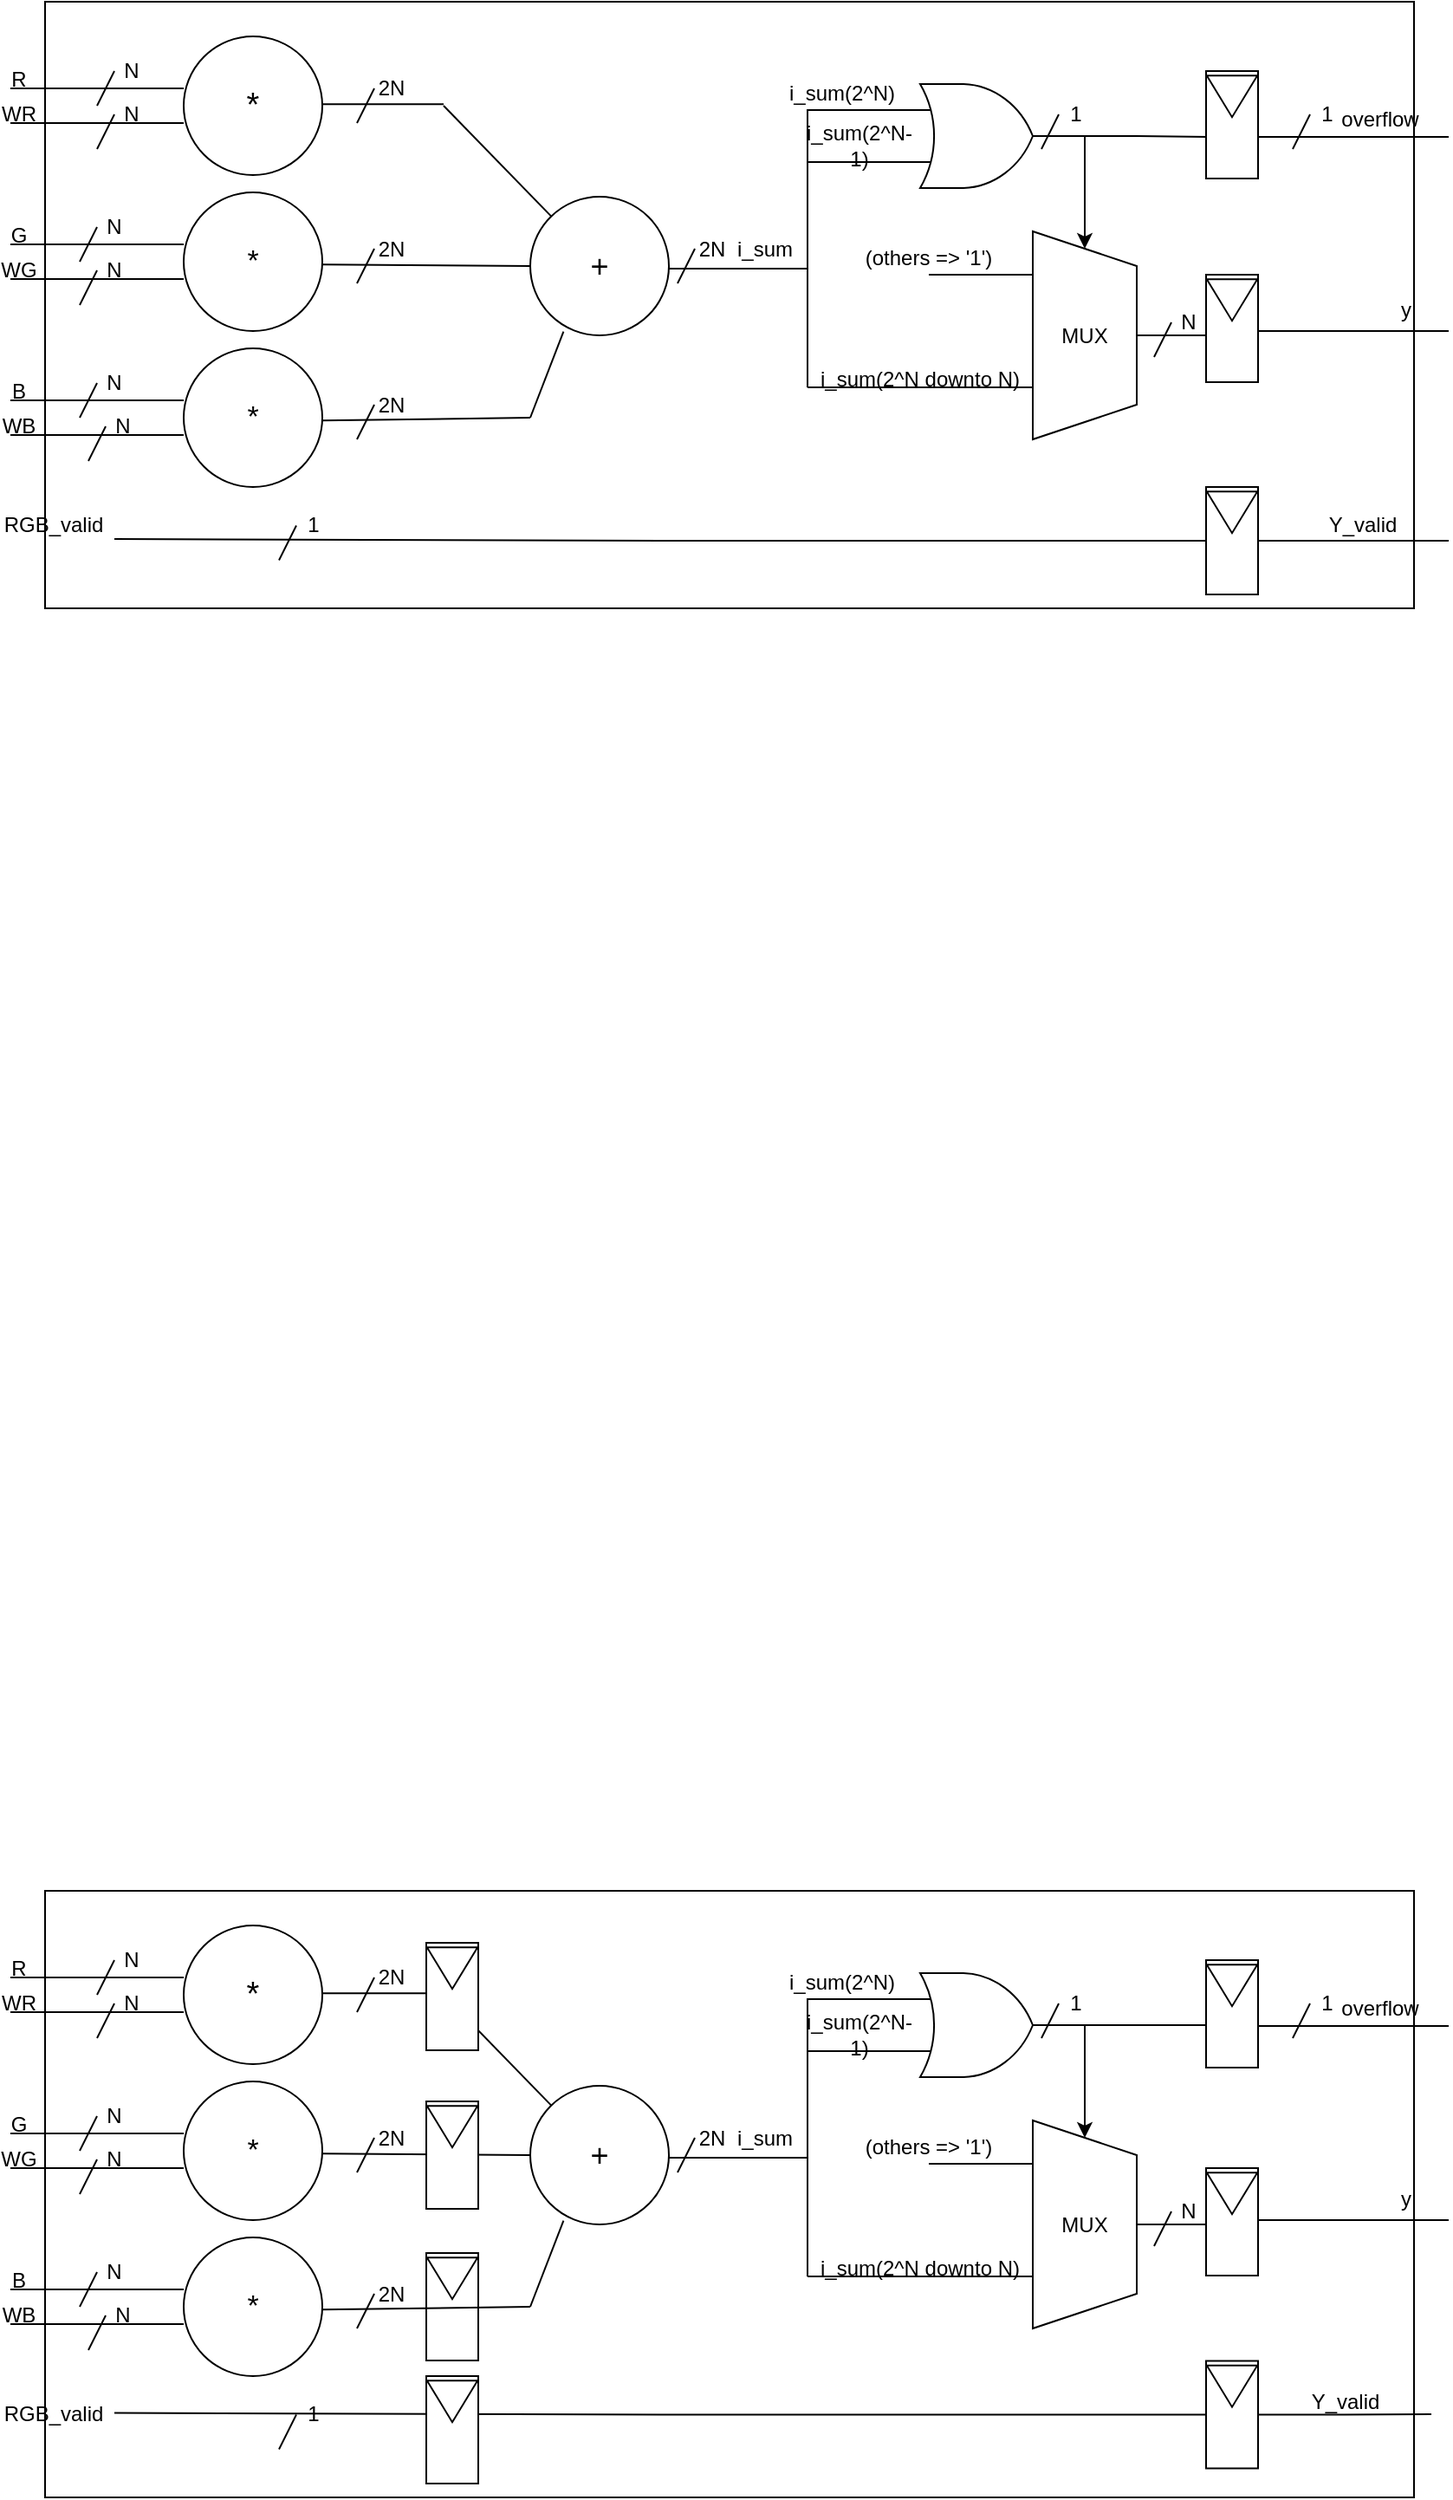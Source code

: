 <mxfile version="24.0.5" type="github">
  <diagram name="Page-1" id="o0QanbhsqBCeWXjGLMx0">
    <mxGraphModel dx="1434" dy="795" grid="1" gridSize="10" guides="1" tooltips="1" connect="1" arrows="1" fold="1" page="1" pageScale="1" pageWidth="850" pageHeight="1100" math="0" shadow="0">
      <root>
        <mxCell id="0" />
        <mxCell id="1" parent="0" />
        <mxCell id="zB--o1MgACli6-uQqWRJ-480" value="" style="group" parent="1" vertex="1" connectable="0">
          <mxGeometry x="10" y="20" width="830" height="350" as="geometry" />
        </mxCell>
        <mxCell id="zB--o1MgACli6-uQqWRJ-383" value="" style="rounded=0;whiteSpace=wrap;html=1;" parent="zB--o1MgACli6-uQqWRJ-480" vertex="1">
          <mxGeometry x="20" width="790" height="350" as="geometry" />
        </mxCell>
        <mxCell id="zB--o1MgACli6-uQqWRJ-369" value="" style="group" parent="zB--o1MgACli6-uQqWRJ-480" vertex="1" connectable="0">
          <mxGeometry x="690" y="280" width="30" height="62" as="geometry" />
        </mxCell>
        <mxCell id="zB--o1MgACli6-uQqWRJ-380" style="edgeStyle=orthogonalEdgeStyle;rounded=0;orthogonalLoop=1;jettySize=auto;html=1;exitX=1;exitY=0.5;exitDx=0;exitDy=0;endArrow=none;endFill=0;" parent="zB--o1MgACli6-uQqWRJ-369" source="zB--o1MgACli6-uQqWRJ-370" edge="1">
          <mxGeometry relative="1" as="geometry">
            <mxPoint x="140" y="31" as="targetPoint" />
          </mxGeometry>
        </mxCell>
        <mxCell id="zB--o1MgACli6-uQqWRJ-381" style="edgeStyle=orthogonalEdgeStyle;rounded=0;orthogonalLoop=1;jettySize=auto;html=1;exitX=0;exitY=0.5;exitDx=0;exitDy=0;endArrow=none;endFill=0;" parent="zB--o1MgACli6-uQqWRJ-369" source="zB--o1MgACli6-uQqWRJ-370" edge="1">
          <mxGeometry relative="1" as="geometry">
            <mxPoint x="-630" y="30" as="targetPoint" />
          </mxGeometry>
        </mxCell>
        <mxCell id="zB--o1MgACli6-uQqWRJ-370" value="" style="rounded=0;whiteSpace=wrap;html=1;" parent="zB--o1MgACli6-uQqWRJ-369" vertex="1">
          <mxGeometry width="30" height="62" as="geometry" />
        </mxCell>
        <mxCell id="zB--o1MgACli6-uQqWRJ-371" value="" style="triangle;whiteSpace=wrap;html=1;rotation=90;" parent="zB--o1MgACli6-uQqWRJ-369" vertex="1">
          <mxGeometry x="3" width="24" height="29.176" as="geometry" />
        </mxCell>
        <mxCell id="zB--o1MgACli6-uQqWRJ-66" value="RGB_valid" style="text;html=1;align=center;verticalAlign=middle;whiteSpace=wrap;rounded=0;" parent="zB--o1MgACli6-uQqWRJ-480" vertex="1">
          <mxGeometry x="20" y="297.25" width="10" height="10" as="geometry" />
        </mxCell>
        <mxCell id="zB--o1MgACli6-uQqWRJ-72" value="Y_valid" style="text;html=1;align=center;verticalAlign=middle;resizable=0;points=[];autosize=1;strokeColor=none;fillColor=none;" parent="zB--o1MgACli6-uQqWRJ-480" vertex="1">
          <mxGeometry x="750" y="287.25" width="60" height="30" as="geometry" />
        </mxCell>
        <mxCell id="zB--o1MgACli6-uQqWRJ-73" value="" style="endArrow=none;html=1;rounded=0;" parent="zB--o1MgACli6-uQqWRJ-480" edge="1">
          <mxGeometry width="50" height="50" relative="1" as="geometry">
            <mxPoint y="50" as="sourcePoint" />
            <mxPoint x="100" y="50" as="targetPoint" />
          </mxGeometry>
        </mxCell>
        <mxCell id="zB--o1MgACli6-uQqWRJ-74" value="" style="endArrow=none;html=1;rounded=0;" parent="zB--o1MgACli6-uQqWRJ-480" edge="1">
          <mxGeometry width="50" height="50" relative="1" as="geometry">
            <mxPoint y="70" as="sourcePoint" />
            <mxPoint x="100" y="70" as="targetPoint" />
          </mxGeometry>
        </mxCell>
        <mxCell id="zB--o1MgACli6-uQqWRJ-75" value="" style="endArrow=none;html=1;rounded=0;" parent="zB--o1MgACli6-uQqWRJ-480" edge="1">
          <mxGeometry width="50" height="50" relative="1" as="geometry">
            <mxPoint y="140" as="sourcePoint" />
            <mxPoint x="100" y="140" as="targetPoint" />
          </mxGeometry>
        </mxCell>
        <mxCell id="zB--o1MgACli6-uQqWRJ-76" value="" style="endArrow=none;html=1;rounded=0;" parent="zB--o1MgACli6-uQqWRJ-480" edge="1">
          <mxGeometry width="50" height="50" relative="1" as="geometry">
            <mxPoint y="160" as="sourcePoint" />
            <mxPoint x="100" y="160" as="targetPoint" />
          </mxGeometry>
        </mxCell>
        <mxCell id="zB--o1MgACli6-uQqWRJ-77" value="" style="endArrow=none;html=1;rounded=0;" parent="zB--o1MgACli6-uQqWRJ-480" edge="1">
          <mxGeometry width="50" height="50" relative="1" as="geometry">
            <mxPoint y="230" as="sourcePoint" />
            <mxPoint x="100" y="230" as="targetPoint" />
          </mxGeometry>
        </mxCell>
        <mxCell id="zB--o1MgACli6-uQqWRJ-78" value="" style="endArrow=none;html=1;rounded=0;" parent="zB--o1MgACli6-uQqWRJ-480" edge="1">
          <mxGeometry width="50" height="50" relative="1" as="geometry">
            <mxPoint y="250" as="sourcePoint" />
            <mxPoint x="100" y="250" as="targetPoint" />
          </mxGeometry>
        </mxCell>
        <mxCell id="zB--o1MgACli6-uQqWRJ-79" value="R" style="text;html=1;align=center;verticalAlign=middle;whiteSpace=wrap;rounded=0;" parent="zB--o1MgACli6-uQqWRJ-480" vertex="1">
          <mxGeometry y="40" width="10" height="10" as="geometry" />
        </mxCell>
        <mxCell id="zB--o1MgACli6-uQqWRJ-80" value="G" style="text;html=1;align=center;verticalAlign=middle;whiteSpace=wrap;rounded=0;" parent="zB--o1MgACli6-uQqWRJ-480" vertex="1">
          <mxGeometry y="130" width="10" height="10" as="geometry" />
        </mxCell>
        <mxCell id="zB--o1MgACli6-uQqWRJ-81" value="WR" style="text;html=1;align=center;verticalAlign=middle;whiteSpace=wrap;rounded=0;" parent="zB--o1MgACli6-uQqWRJ-480" vertex="1">
          <mxGeometry y="60" width="10" height="10" as="geometry" />
        </mxCell>
        <mxCell id="zB--o1MgACli6-uQqWRJ-82" value="WG" style="text;html=1;align=center;verticalAlign=middle;whiteSpace=wrap;rounded=0;" parent="zB--o1MgACli6-uQqWRJ-480" vertex="1">
          <mxGeometry y="150" width="10" height="10" as="geometry" />
        </mxCell>
        <mxCell id="zB--o1MgACli6-uQqWRJ-83" value="&lt;div&gt;B&lt;/div&gt;" style="text;html=1;align=center;verticalAlign=middle;whiteSpace=wrap;rounded=0;" parent="zB--o1MgACli6-uQqWRJ-480" vertex="1">
          <mxGeometry y="220" width="10" height="10" as="geometry" />
        </mxCell>
        <mxCell id="zB--o1MgACli6-uQqWRJ-84" value="WB" style="text;html=1;align=center;verticalAlign=middle;whiteSpace=wrap;rounded=0;" parent="zB--o1MgACli6-uQqWRJ-480" vertex="1">
          <mxGeometry y="240" width="10" height="10" as="geometry" />
        </mxCell>
        <mxCell id="zB--o1MgACli6-uQqWRJ-85" value="&lt;font style=&quot;font-size: 19px;&quot;&gt;*&lt;/font&gt;" style="ellipse;whiteSpace=wrap;html=1;aspect=fixed;" parent="zB--o1MgACli6-uQqWRJ-480" vertex="1">
          <mxGeometry x="100" y="20" width="80" height="80" as="geometry" />
        </mxCell>
        <mxCell id="zB--o1MgACli6-uQqWRJ-86" value="&lt;font style=&quot;font-size: 17px;&quot;&gt;*&lt;/font&gt;" style="ellipse;whiteSpace=wrap;html=1;aspect=fixed;" parent="zB--o1MgACli6-uQqWRJ-480" vertex="1">
          <mxGeometry x="100" y="110" width="80" height="80" as="geometry" />
        </mxCell>
        <mxCell id="zB--o1MgACli6-uQqWRJ-87" value="&lt;font style=&quot;font-size: 17px;&quot;&gt;*&lt;/font&gt;" style="ellipse;whiteSpace=wrap;html=1;aspect=fixed;" parent="zB--o1MgACli6-uQqWRJ-480" vertex="1">
          <mxGeometry x="100" y="200" width="80" height="80" as="geometry" />
        </mxCell>
        <mxCell id="zB--o1MgACli6-uQqWRJ-88" value="" style="endArrow=none;html=1;rounded=0;" parent="zB--o1MgACli6-uQqWRJ-480" edge="1">
          <mxGeometry width="50" height="50" relative="1" as="geometry">
            <mxPoint x="50" y="60" as="sourcePoint" />
            <mxPoint x="60" y="40" as="targetPoint" />
          </mxGeometry>
        </mxCell>
        <mxCell id="zB--o1MgACli6-uQqWRJ-90" value="N" style="text;html=1;align=center;verticalAlign=middle;whiteSpace=wrap;rounded=0;" parent="zB--o1MgACli6-uQqWRJ-480" vertex="1">
          <mxGeometry x="60" y="35" width="20" height="10" as="geometry" />
        </mxCell>
        <mxCell id="zB--o1MgACli6-uQqWRJ-91" value="" style="endArrow=none;html=1;rounded=0;" parent="zB--o1MgACli6-uQqWRJ-480" edge="1">
          <mxGeometry width="50" height="50" relative="1" as="geometry">
            <mxPoint x="50" y="85" as="sourcePoint" />
            <mxPoint x="60" y="65" as="targetPoint" />
          </mxGeometry>
        </mxCell>
        <mxCell id="zB--o1MgACli6-uQqWRJ-92" value="N" style="text;html=1;align=center;verticalAlign=middle;whiteSpace=wrap;rounded=0;" parent="zB--o1MgACli6-uQqWRJ-480" vertex="1">
          <mxGeometry x="60" y="60" width="20" height="10" as="geometry" />
        </mxCell>
        <mxCell id="zB--o1MgACli6-uQqWRJ-93" value="" style="endArrow=none;html=1;rounded=0;" parent="zB--o1MgACli6-uQqWRJ-480" edge="1">
          <mxGeometry width="50" height="50" relative="1" as="geometry">
            <mxPoint x="40" y="150" as="sourcePoint" />
            <mxPoint x="50" y="130" as="targetPoint" />
          </mxGeometry>
        </mxCell>
        <mxCell id="zB--o1MgACli6-uQqWRJ-94" value="N" style="text;html=1;align=center;verticalAlign=middle;whiteSpace=wrap;rounded=0;" parent="zB--o1MgACli6-uQqWRJ-480" vertex="1">
          <mxGeometry x="50" y="125" width="20" height="10" as="geometry" />
        </mxCell>
        <mxCell id="zB--o1MgACli6-uQqWRJ-95" value="" style="endArrow=none;html=1;rounded=0;" parent="zB--o1MgACli6-uQqWRJ-480" edge="1">
          <mxGeometry width="50" height="50" relative="1" as="geometry">
            <mxPoint x="40" y="175" as="sourcePoint" />
            <mxPoint x="50" y="155" as="targetPoint" />
          </mxGeometry>
        </mxCell>
        <mxCell id="zB--o1MgACli6-uQqWRJ-96" value="N" style="text;html=1;align=center;verticalAlign=middle;whiteSpace=wrap;rounded=0;" parent="zB--o1MgACli6-uQqWRJ-480" vertex="1">
          <mxGeometry x="50" y="150" width="20" height="10" as="geometry" />
        </mxCell>
        <mxCell id="zB--o1MgACli6-uQqWRJ-97" value="" style="endArrow=none;html=1;rounded=0;" parent="zB--o1MgACli6-uQqWRJ-480" edge="1">
          <mxGeometry width="50" height="50" relative="1" as="geometry">
            <mxPoint x="40" y="240" as="sourcePoint" />
            <mxPoint x="50" y="220" as="targetPoint" />
          </mxGeometry>
        </mxCell>
        <mxCell id="zB--o1MgACli6-uQqWRJ-98" value="N" style="text;html=1;align=center;verticalAlign=middle;whiteSpace=wrap;rounded=0;" parent="zB--o1MgACli6-uQqWRJ-480" vertex="1">
          <mxGeometry x="50" y="215" width="20" height="10" as="geometry" />
        </mxCell>
        <mxCell id="zB--o1MgACli6-uQqWRJ-99" value="" style="endArrow=none;html=1;rounded=0;" parent="zB--o1MgACli6-uQqWRJ-480" edge="1">
          <mxGeometry width="50" height="50" relative="1" as="geometry">
            <mxPoint x="45" y="265" as="sourcePoint" />
            <mxPoint x="55" y="245" as="targetPoint" />
          </mxGeometry>
        </mxCell>
        <mxCell id="zB--o1MgACli6-uQqWRJ-100" value="N" style="text;html=1;align=center;verticalAlign=middle;whiteSpace=wrap;rounded=0;" parent="zB--o1MgACli6-uQqWRJ-480" vertex="1">
          <mxGeometry x="55" y="240" width="20" height="10" as="geometry" />
        </mxCell>
        <mxCell id="zB--o1MgACli6-uQqWRJ-101" value="" style="endArrow=none;html=1;rounded=0;" parent="zB--o1MgACli6-uQqWRJ-480" edge="1">
          <mxGeometry width="50" height="50" relative="1" as="geometry">
            <mxPoint x="180" y="59.17" as="sourcePoint" />
            <mxPoint x="250" y="59.17" as="targetPoint" />
          </mxGeometry>
        </mxCell>
        <mxCell id="zB--o1MgACli6-uQqWRJ-104" value="" style="endArrow=none;html=1;rounded=0;" parent="zB--o1MgACli6-uQqWRJ-480" edge="1">
          <mxGeometry width="50" height="50" relative="1" as="geometry">
            <mxPoint x="200" y="70" as="sourcePoint" />
            <mxPoint x="210" y="50" as="targetPoint" />
          </mxGeometry>
        </mxCell>
        <mxCell id="zB--o1MgACli6-uQqWRJ-105" value="2N" style="text;html=1;align=center;verticalAlign=middle;whiteSpace=wrap;rounded=0;" parent="zB--o1MgACli6-uQqWRJ-480" vertex="1">
          <mxGeometry x="210" y="45" width="20" height="10" as="geometry" />
        </mxCell>
        <mxCell id="zB--o1MgACli6-uQqWRJ-106" value="" style="endArrow=none;html=1;rounded=0;entryX=0;entryY=0.5;entryDx=0;entryDy=0;" parent="zB--o1MgACli6-uQqWRJ-480" target="zB--o1MgACli6-uQqWRJ-112" edge="1">
          <mxGeometry width="50" height="50" relative="1" as="geometry">
            <mxPoint x="180" y="151.67" as="sourcePoint" />
            <mxPoint x="250" y="151.67" as="targetPoint" />
            <Array as="points">
              <mxPoint x="230" y="152" />
            </Array>
          </mxGeometry>
        </mxCell>
        <mxCell id="zB--o1MgACli6-uQqWRJ-107" value="" style="endArrow=none;html=1;rounded=0;" parent="zB--o1MgACli6-uQqWRJ-480" edge="1">
          <mxGeometry width="50" height="50" relative="1" as="geometry">
            <mxPoint x="200" y="162.5" as="sourcePoint" />
            <mxPoint x="210" y="142.5" as="targetPoint" />
          </mxGeometry>
        </mxCell>
        <mxCell id="zB--o1MgACli6-uQqWRJ-108" value="2N" style="text;html=1;align=center;verticalAlign=middle;whiteSpace=wrap;rounded=0;" parent="zB--o1MgACli6-uQqWRJ-480" vertex="1">
          <mxGeometry x="210" y="137.5" width="20" height="10" as="geometry" />
        </mxCell>
        <mxCell id="zB--o1MgACli6-uQqWRJ-109" value="" style="endArrow=none;html=1;rounded=0;" parent="zB--o1MgACli6-uQqWRJ-480" edge="1">
          <mxGeometry width="50" height="50" relative="1" as="geometry">
            <mxPoint x="180" y="241.67" as="sourcePoint" />
            <mxPoint x="300" y="240" as="targetPoint" />
          </mxGeometry>
        </mxCell>
        <mxCell id="zB--o1MgACli6-uQqWRJ-110" value="" style="endArrow=none;html=1;rounded=0;" parent="zB--o1MgACli6-uQqWRJ-480" edge="1">
          <mxGeometry width="50" height="50" relative="1" as="geometry">
            <mxPoint x="200" y="252.5" as="sourcePoint" />
            <mxPoint x="210" y="232.5" as="targetPoint" />
          </mxGeometry>
        </mxCell>
        <mxCell id="zB--o1MgACli6-uQqWRJ-111" value="2N" style="text;html=1;align=center;verticalAlign=middle;whiteSpace=wrap;rounded=0;" parent="zB--o1MgACli6-uQqWRJ-480" vertex="1">
          <mxGeometry x="210" y="227.5" width="20" height="10" as="geometry" />
        </mxCell>
        <mxCell id="zB--o1MgACli6-uQqWRJ-112" value="&lt;font style=&quot;font-size: 18px;&quot;&gt;+&lt;/font&gt;" style="ellipse;whiteSpace=wrap;html=1;aspect=fixed;" parent="zB--o1MgACli6-uQqWRJ-480" vertex="1">
          <mxGeometry x="300" y="112.5" width="80" height="80" as="geometry" />
        </mxCell>
        <mxCell id="zB--o1MgACli6-uQqWRJ-113" value="" style="endArrow=none;html=1;rounded=0;" parent="zB--o1MgACli6-uQqWRJ-480" source="zB--o1MgACli6-uQqWRJ-112" edge="1">
          <mxGeometry width="50" height="50" relative="1" as="geometry">
            <mxPoint x="240" y="130" as="sourcePoint" />
            <mxPoint x="250" y="60" as="targetPoint" />
          </mxGeometry>
        </mxCell>
        <mxCell id="zB--o1MgACli6-uQqWRJ-117" value="" style="endArrow=none;html=1;rounded=0;" parent="zB--o1MgACli6-uQqWRJ-480" edge="1">
          <mxGeometry width="50" height="50" relative="1" as="geometry">
            <mxPoint x="385" y="162.5" as="sourcePoint" />
            <mxPoint x="395" y="142.5" as="targetPoint" />
          </mxGeometry>
        </mxCell>
        <mxCell id="zB--o1MgACli6-uQqWRJ-118" value="2N" style="text;html=1;align=center;verticalAlign=middle;whiteSpace=wrap;rounded=0;" parent="zB--o1MgACli6-uQqWRJ-480" vertex="1">
          <mxGeometry x="395" y="137.5" width="20" height="10" as="geometry" />
        </mxCell>
        <mxCell id="zB--o1MgACli6-uQqWRJ-119" style="edgeStyle=orthogonalEdgeStyle;rounded=0;orthogonalLoop=1;jettySize=auto;html=1;exitX=0;exitY=0.25;exitDx=0;exitDy=0;exitPerimeter=0;endArrow=none;endFill=0;" parent="zB--o1MgACli6-uQqWRJ-480" source="zB--o1MgACli6-uQqWRJ-123" edge="1">
          <mxGeometry relative="1" as="geometry">
            <mxPoint x="460" y="67.5" as="targetPoint" />
            <Array as="points">
              <mxPoint x="460" y="62.5" />
            </Array>
          </mxGeometry>
        </mxCell>
        <mxCell id="zB--o1MgACli6-uQqWRJ-120" style="edgeStyle=orthogonalEdgeStyle;rounded=0;orthogonalLoop=1;jettySize=auto;html=1;exitX=0;exitY=0.75;exitDx=0;exitDy=0;exitPerimeter=0;endArrow=none;endFill=0;" parent="zB--o1MgACli6-uQqWRJ-480" source="zB--o1MgACli6-uQqWRJ-123" edge="1">
          <mxGeometry relative="1" as="geometry">
            <mxPoint x="460" y="92.548" as="targetPoint" />
          </mxGeometry>
        </mxCell>
        <mxCell id="zB--o1MgACli6-uQqWRJ-121" style="edgeStyle=orthogonalEdgeStyle;rounded=0;orthogonalLoop=1;jettySize=auto;html=1;entryX=0;entryY=0.5;entryDx=0;entryDy=0;exitX=1;exitY=0.5;exitDx=0;exitDy=0;exitPerimeter=0;" parent="zB--o1MgACli6-uQqWRJ-480" source="zB--o1MgACli6-uQqWRJ-123" target="zB--o1MgACli6-uQqWRJ-129" edge="1">
          <mxGeometry relative="1" as="geometry">
            <Array as="points">
              <mxPoint x="620" y="77.5" />
            </Array>
          </mxGeometry>
        </mxCell>
        <mxCell id="zB--o1MgACli6-uQqWRJ-122" style="edgeStyle=orthogonalEdgeStyle;rounded=0;orthogonalLoop=1;jettySize=auto;html=1;endArrow=none;endFill=0;entryX=0.057;entryY=0.65;entryDx=0;entryDy=0;entryPerimeter=0;" parent="zB--o1MgACli6-uQqWRJ-480" source="zB--o1MgACli6-uQqWRJ-123" target="zB--o1MgACli6-uQqWRJ-378" edge="1">
          <mxGeometry relative="1" as="geometry">
            <mxPoint x="680" y="77.5" as="targetPoint" />
            <Array as="points">
              <mxPoint x="650" y="78" />
              <mxPoint x="692" y="78" />
            </Array>
          </mxGeometry>
        </mxCell>
        <mxCell id="zB--o1MgACli6-uQqWRJ-123" value="" style="verticalLabelPosition=bottom;shadow=0;dashed=0;align=center;html=1;verticalAlign=top;shape=mxgraph.electrical.logic_gates.logic_gate;operation=or;" parent="zB--o1MgACli6-uQqWRJ-480" vertex="1">
          <mxGeometry x="510" y="47.5" width="100" height="60" as="geometry" />
        </mxCell>
        <mxCell id="zB--o1MgACli6-uQqWRJ-124" value="" style="endArrow=none;html=1;rounded=0;" parent="zB--o1MgACli6-uQqWRJ-480" edge="1">
          <mxGeometry width="50" height="50" relative="1" as="geometry">
            <mxPoint x="460" y="142.5" as="sourcePoint" />
            <mxPoint x="460" y="62.5" as="targetPoint" />
          </mxGeometry>
        </mxCell>
        <mxCell id="zB--o1MgACli6-uQqWRJ-125" value="&lt;div&gt;i_sum(2^N)&lt;/div&gt;" style="text;html=1;align=center;verticalAlign=middle;whiteSpace=wrap;rounded=0;" parent="zB--o1MgACli6-uQqWRJ-480" vertex="1">
          <mxGeometry x="475" y="47.5" width="10" height="10" as="geometry" />
        </mxCell>
        <mxCell id="zB--o1MgACli6-uQqWRJ-126" value="&lt;div&gt;i_sum(2^N-1)&lt;/div&gt;" style="text;html=1;align=center;verticalAlign=middle;whiteSpace=wrap;rounded=0;" parent="zB--o1MgACli6-uQqWRJ-480" vertex="1">
          <mxGeometry x="485" y="77.5" width="10" height="10" as="geometry" />
        </mxCell>
        <mxCell id="zB--o1MgACli6-uQqWRJ-127" value="" style="endArrow=none;html=1;rounded=0;" parent="zB--o1MgACli6-uQqWRJ-480" edge="1">
          <mxGeometry width="50" height="50" relative="1" as="geometry">
            <mxPoint x="460" y="222.5" as="sourcePoint" />
            <mxPoint x="460" y="142.5" as="targetPoint" />
          </mxGeometry>
        </mxCell>
        <mxCell id="zB--o1MgACli6-uQqWRJ-128" value="" style="group" parent="zB--o1MgACli6-uQqWRJ-480" vertex="1" connectable="0">
          <mxGeometry x="590" y="132.5" width="60" height="120" as="geometry" />
        </mxCell>
        <mxCell id="zB--o1MgACli6-uQqWRJ-129" value="" style="shape=trapezoid;perimeter=trapezoidPerimeter;whiteSpace=wrap;html=1;fixedSize=1;rotation=90;" parent="zB--o1MgACli6-uQqWRJ-128" vertex="1">
          <mxGeometry x="-30" y="30" width="120" height="60" as="geometry" />
        </mxCell>
        <mxCell id="zB--o1MgACli6-uQqWRJ-130" value="MUX" style="text;html=1;align=center;verticalAlign=middle;whiteSpace=wrap;rounded=0;" parent="zB--o1MgACli6-uQqWRJ-128" vertex="1">
          <mxGeometry y="45" width="60" height="30" as="geometry" />
        </mxCell>
        <mxCell id="zB--o1MgACli6-uQqWRJ-132" value="" style="endArrow=none;html=1;rounded=0;" parent="zB--o1MgACli6-uQqWRJ-480" edge="1">
          <mxGeometry width="50" height="50" relative="1" as="geometry">
            <mxPoint x="460" y="222.5" as="sourcePoint" />
            <mxPoint x="590" y="222.5" as="targetPoint" />
          </mxGeometry>
        </mxCell>
        <mxCell id="zB--o1MgACli6-uQqWRJ-133" value="&lt;div&gt;i_sum(2^N downto N)&lt;/div&gt;" style="text;html=1;align=center;verticalAlign=middle;whiteSpace=wrap;rounded=0;" parent="zB--o1MgACli6-uQqWRJ-480" vertex="1">
          <mxGeometry x="460" y="212.5" width="130" height="10" as="geometry" />
        </mxCell>
        <mxCell id="zB--o1MgACli6-uQqWRJ-134" value="(others =&amp;gt; &#39;1&#39;)" style="text;html=1;align=center;verticalAlign=middle;whiteSpace=wrap;rounded=0;" parent="zB--o1MgACli6-uQqWRJ-480" vertex="1">
          <mxGeometry x="490" y="132.5" width="80" height="30" as="geometry" />
        </mxCell>
        <mxCell id="zB--o1MgACli6-uQqWRJ-135" value="" style="endArrow=none;html=1;rounded=0;" parent="zB--o1MgACli6-uQqWRJ-480" edge="1">
          <mxGeometry width="50" height="50" relative="1" as="geometry">
            <mxPoint x="530" y="157.5" as="sourcePoint" />
            <mxPoint x="590" y="157.5" as="targetPoint" />
          </mxGeometry>
        </mxCell>
        <mxCell id="zB--o1MgACli6-uQqWRJ-138" style="edgeStyle=orthogonalEdgeStyle;rounded=0;orthogonalLoop=1;jettySize=auto;html=1;endArrow=none;endFill=0;exitX=0.944;exitY=0.637;exitDx=0;exitDy=0;exitPerimeter=0;" parent="zB--o1MgACli6-uQqWRJ-480" source="zB--o1MgACli6-uQqWRJ-378" edge="1">
          <mxGeometry relative="1" as="geometry">
            <mxPoint x="830" y="78" as="targetPoint" />
            <mxPoint x="725" y="77.5" as="sourcePoint" />
            <Array as="points">
              <mxPoint x="708" y="78" />
            </Array>
          </mxGeometry>
        </mxCell>
        <mxCell id="zB--o1MgACli6-uQqWRJ-141" value="" style="endArrow=none;html=1;rounded=0;" parent="zB--o1MgACli6-uQqWRJ-480" edge="1">
          <mxGeometry width="50" height="50" relative="1" as="geometry">
            <mxPoint x="595" y="85" as="sourcePoint" />
            <mxPoint x="605" y="65" as="targetPoint" />
          </mxGeometry>
        </mxCell>
        <mxCell id="zB--o1MgACli6-uQqWRJ-142" value="1" style="text;html=1;align=center;verticalAlign=middle;whiteSpace=wrap;rounded=0;" parent="zB--o1MgACli6-uQqWRJ-480" vertex="1">
          <mxGeometry x="605" y="60" width="20" height="10" as="geometry" />
        </mxCell>
        <mxCell id="zB--o1MgACli6-uQqWRJ-143" value="" style="endArrow=none;html=1;rounded=0;" parent="zB--o1MgACli6-uQqWRJ-480" edge="1">
          <mxGeometry width="50" height="50" relative="1" as="geometry">
            <mxPoint x="740" y="85" as="sourcePoint" />
            <mxPoint x="750" y="65" as="targetPoint" />
          </mxGeometry>
        </mxCell>
        <mxCell id="zB--o1MgACli6-uQqWRJ-144" value="1" style="text;html=1;align=center;verticalAlign=middle;whiteSpace=wrap;rounded=0;" parent="zB--o1MgACli6-uQqWRJ-480" vertex="1">
          <mxGeometry x="750" y="60" width="20" height="10" as="geometry" />
        </mxCell>
        <mxCell id="zB--o1MgACli6-uQqWRJ-145" value="overflow" style="text;html=1;align=center;verticalAlign=middle;resizable=0;points=[];autosize=1;strokeColor=none;fillColor=none;" parent="zB--o1MgACli6-uQqWRJ-480" vertex="1">
          <mxGeometry x="755" y="53" width="70" height="30" as="geometry" />
        </mxCell>
        <mxCell id="zB--o1MgACli6-uQqWRJ-148" value="" style="endArrow=none;html=1;rounded=0;" parent="zB--o1MgACli6-uQqWRJ-480" edge="1">
          <mxGeometry width="50" height="50" relative="1" as="geometry">
            <mxPoint x="660" y="205" as="sourcePoint" />
            <mxPoint x="670" y="185" as="targetPoint" />
          </mxGeometry>
        </mxCell>
        <mxCell id="zB--o1MgACli6-uQqWRJ-149" value="N" style="text;html=1;align=center;verticalAlign=middle;whiteSpace=wrap;rounded=0;" parent="zB--o1MgACli6-uQqWRJ-480" vertex="1">
          <mxGeometry x="670" y="180" width="20" height="10" as="geometry" />
        </mxCell>
        <mxCell id="zB--o1MgACli6-uQqWRJ-155" style="edgeStyle=orthogonalEdgeStyle;rounded=0;orthogonalLoop=1;jettySize=auto;html=1;endArrow=none;endFill=0;" parent="zB--o1MgACli6-uQqWRJ-480" source="zB--o1MgACli6-uQqWRJ-374" edge="1">
          <mxGeometry relative="1" as="geometry">
            <mxPoint x="830" y="190" as="targetPoint" />
            <mxPoint x="785" y="192.5" as="sourcePoint" />
            <Array as="points">
              <mxPoint x="830" y="190" />
            </Array>
          </mxGeometry>
        </mxCell>
        <mxCell id="zB--o1MgACli6-uQqWRJ-151" value="y" style="text;html=1;align=center;verticalAlign=middle;resizable=0;points=[];autosize=1;strokeColor=none;fillColor=none;" parent="zB--o1MgACli6-uQqWRJ-480" vertex="1">
          <mxGeometry x="790" y="162.5" width="30" height="30" as="geometry" />
        </mxCell>
        <mxCell id="zB--o1MgACli6-uQqWRJ-154" style="edgeStyle=orthogonalEdgeStyle;rounded=0;orthogonalLoop=1;jettySize=auto;html=1;entryX=0;entryY=0.5;entryDx=0;entryDy=0;endArrow=none;endFill=0;" parent="zB--o1MgACli6-uQqWRJ-480" source="zB--o1MgACli6-uQqWRJ-130" edge="1">
          <mxGeometry relative="1" as="geometry">
            <mxPoint x="720" y="192.5" as="targetPoint" />
          </mxGeometry>
        </mxCell>
        <mxCell id="zB--o1MgACli6-uQqWRJ-232" style="edgeStyle=orthogonalEdgeStyle;rounded=0;orthogonalLoop=1;jettySize=auto;html=1;endArrow=none;endFill=0;exitX=1;exitY=0.5;exitDx=0;exitDy=0;" parent="zB--o1MgACli6-uQqWRJ-480" source="zB--o1MgACli6-uQqWRJ-112" edge="1">
          <mxGeometry relative="1" as="geometry">
            <mxPoint x="460" y="146.5" as="targetPoint" />
            <mxPoint x="390" y="153.5" as="sourcePoint" />
            <Array as="points">
              <mxPoint x="380" y="154" />
              <mxPoint x="460" y="154" />
            </Array>
          </mxGeometry>
        </mxCell>
        <mxCell id="zB--o1MgACli6-uQqWRJ-150" value="i_sum" style="text;html=1;align=center;verticalAlign=middle;resizable=0;points=[];autosize=1;strokeColor=none;fillColor=none;" parent="zB--o1MgACli6-uQqWRJ-480" vertex="1">
          <mxGeometry x="405" y="127.5" width="60" height="30" as="geometry" />
        </mxCell>
        <mxCell id="zB--o1MgACli6-uQqWRJ-366" value="1" style="text;html=1;align=center;verticalAlign=middle;whiteSpace=wrap;rounded=0;" parent="zB--o1MgACli6-uQqWRJ-480" vertex="1">
          <mxGeometry x="165" y="297.25" width="20" height="10" as="geometry" />
        </mxCell>
        <mxCell id="zB--o1MgACli6-uQqWRJ-367" value="" style="endArrow=none;html=1;rounded=0;" parent="zB--o1MgACli6-uQqWRJ-480" edge="1">
          <mxGeometry width="50" height="50" relative="1" as="geometry">
            <mxPoint x="155" y="322.25" as="sourcePoint" />
            <mxPoint x="165" y="302.25" as="targetPoint" />
          </mxGeometry>
        </mxCell>
        <mxCell id="zB--o1MgACli6-uQqWRJ-368" value="" style="endArrow=none;html=1;rounded=0;entryX=0.24;entryY=0.973;entryDx=0;entryDy=0;entryPerimeter=0;" parent="zB--o1MgACli6-uQqWRJ-480" target="zB--o1MgACli6-uQqWRJ-112" edge="1">
          <mxGeometry width="50" height="50" relative="1" as="geometry">
            <mxPoint x="300" y="240" as="sourcePoint" />
            <mxPoint x="350" y="190" as="targetPoint" />
          </mxGeometry>
        </mxCell>
        <mxCell id="zB--o1MgACli6-uQqWRJ-373" value="" style="group" parent="zB--o1MgACli6-uQqWRJ-480" vertex="1" connectable="0">
          <mxGeometry x="690" y="157.5" width="30" height="62" as="geometry" />
        </mxCell>
        <mxCell id="zB--o1MgACli6-uQqWRJ-374" value="" style="rounded=0;whiteSpace=wrap;html=1;" parent="zB--o1MgACli6-uQqWRJ-373" vertex="1">
          <mxGeometry width="30" height="62" as="geometry" />
        </mxCell>
        <mxCell id="zB--o1MgACli6-uQqWRJ-375" value="" style="triangle;whiteSpace=wrap;html=1;rotation=90;" parent="zB--o1MgACli6-uQqWRJ-373" vertex="1">
          <mxGeometry x="3" width="24" height="29.176" as="geometry" />
        </mxCell>
        <mxCell id="zB--o1MgACli6-uQqWRJ-377" value="" style="group" parent="zB--o1MgACli6-uQqWRJ-480" vertex="1" connectable="0">
          <mxGeometry x="690" y="40" width="30" height="62" as="geometry" />
        </mxCell>
        <mxCell id="zB--o1MgACli6-uQqWRJ-378" value="" style="rounded=0;whiteSpace=wrap;html=1;" parent="zB--o1MgACli6-uQqWRJ-377" vertex="1">
          <mxGeometry width="30" height="62" as="geometry" />
        </mxCell>
        <mxCell id="zB--o1MgACli6-uQqWRJ-379" value="" style="triangle;whiteSpace=wrap;html=1;rotation=90;" parent="zB--o1MgACli6-uQqWRJ-377" vertex="1">
          <mxGeometry x="3" width="24" height="29.176" as="geometry" />
        </mxCell>
        <mxCell id="zB--o1MgACli6-uQqWRJ-481" value="" style="group" parent="1" vertex="1" connectable="0">
          <mxGeometry x="10" y="1110" width="830" height="350" as="geometry" />
        </mxCell>
        <mxCell id="zB--o1MgACli6-uQqWRJ-384" value="" style="rounded=0;whiteSpace=wrap;html=1;" parent="zB--o1MgACli6-uQqWRJ-481" vertex="1">
          <mxGeometry x="20" width="790" height="350" as="geometry" />
        </mxCell>
        <mxCell id="zB--o1MgACli6-uQqWRJ-359" value="" style="group" parent="zB--o1MgACli6-uQqWRJ-481" vertex="1" connectable="0">
          <mxGeometry x="240" y="209" width="30" height="62" as="geometry" />
        </mxCell>
        <mxCell id="zB--o1MgACli6-uQqWRJ-360" value="" style="rounded=0;whiteSpace=wrap;html=1;" parent="zB--o1MgACli6-uQqWRJ-359" vertex="1">
          <mxGeometry width="30" height="62" as="geometry" />
        </mxCell>
        <mxCell id="zB--o1MgACli6-uQqWRJ-361" value="" style="triangle;whiteSpace=wrap;html=1;rotation=90;" parent="zB--o1MgACli6-uQqWRJ-359" vertex="1">
          <mxGeometry x="3" width="24" height="29.176" as="geometry" />
        </mxCell>
        <mxCell id="zB--o1MgACli6-uQqWRJ-385" value="" style="group" parent="zB--o1MgACli6-uQqWRJ-481" vertex="1" connectable="0">
          <mxGeometry x="690" y="271.25" width="30" height="62" as="geometry" />
        </mxCell>
        <mxCell id="zB--o1MgACli6-uQqWRJ-386" style="edgeStyle=orthogonalEdgeStyle;rounded=0;orthogonalLoop=1;jettySize=auto;html=1;exitX=1;exitY=0.5;exitDx=0;exitDy=0;endArrow=none;endFill=0;" parent="zB--o1MgACli6-uQqWRJ-385" source="zB--o1MgACli6-uQqWRJ-388" edge="1">
          <mxGeometry relative="1" as="geometry">
            <mxPoint x="130" y="30.75" as="targetPoint" />
          </mxGeometry>
        </mxCell>
        <mxCell id="zB--o1MgACli6-uQqWRJ-387" style="edgeStyle=orthogonalEdgeStyle;rounded=0;orthogonalLoop=1;jettySize=auto;html=1;exitX=0;exitY=0.5;exitDx=0;exitDy=0;endArrow=none;endFill=0;" parent="zB--o1MgACli6-uQqWRJ-385" source="zB--o1MgACli6-uQqWRJ-388" edge="1">
          <mxGeometry relative="1" as="geometry">
            <mxPoint x="-630" y="30" as="targetPoint" />
          </mxGeometry>
        </mxCell>
        <mxCell id="zB--o1MgACli6-uQqWRJ-388" value="" style="rounded=0;whiteSpace=wrap;html=1;" parent="zB--o1MgACli6-uQqWRJ-385" vertex="1">
          <mxGeometry width="30" height="62" as="geometry" />
        </mxCell>
        <mxCell id="zB--o1MgACli6-uQqWRJ-389" value="" style="triangle;whiteSpace=wrap;html=1;rotation=90;" parent="zB--o1MgACli6-uQqWRJ-385" vertex="1">
          <mxGeometry x="3" width="24" height="29.176" as="geometry" />
        </mxCell>
        <mxCell id="zB--o1MgACli6-uQqWRJ-390" value="RGB_valid" style="text;html=1;align=center;verticalAlign=middle;whiteSpace=wrap;rounded=0;" parent="zB--o1MgACli6-uQqWRJ-481" vertex="1">
          <mxGeometry x="20" y="297.25" width="10" height="10" as="geometry" />
        </mxCell>
        <mxCell id="zB--o1MgACli6-uQqWRJ-391" value="Y_valid" style="text;html=1;align=center;verticalAlign=middle;resizable=0;points=[];autosize=1;strokeColor=none;fillColor=none;" parent="zB--o1MgACli6-uQqWRJ-481" vertex="1">
          <mxGeometry x="740" y="280" width="60" height="30" as="geometry" />
        </mxCell>
        <mxCell id="zB--o1MgACli6-uQqWRJ-392" value="" style="endArrow=none;html=1;rounded=0;" parent="zB--o1MgACli6-uQqWRJ-481" edge="1">
          <mxGeometry width="50" height="50" relative="1" as="geometry">
            <mxPoint y="50" as="sourcePoint" />
            <mxPoint x="100" y="50" as="targetPoint" />
          </mxGeometry>
        </mxCell>
        <mxCell id="zB--o1MgACli6-uQqWRJ-393" value="" style="endArrow=none;html=1;rounded=0;" parent="zB--o1MgACli6-uQqWRJ-481" edge="1">
          <mxGeometry width="50" height="50" relative="1" as="geometry">
            <mxPoint y="70" as="sourcePoint" />
            <mxPoint x="100" y="70" as="targetPoint" />
          </mxGeometry>
        </mxCell>
        <mxCell id="zB--o1MgACli6-uQqWRJ-394" value="" style="endArrow=none;html=1;rounded=0;" parent="zB--o1MgACli6-uQqWRJ-481" edge="1">
          <mxGeometry width="50" height="50" relative="1" as="geometry">
            <mxPoint y="140" as="sourcePoint" />
            <mxPoint x="100" y="140" as="targetPoint" />
          </mxGeometry>
        </mxCell>
        <mxCell id="zB--o1MgACli6-uQqWRJ-395" value="" style="endArrow=none;html=1;rounded=0;" parent="zB--o1MgACli6-uQqWRJ-481" edge="1">
          <mxGeometry width="50" height="50" relative="1" as="geometry">
            <mxPoint y="160" as="sourcePoint" />
            <mxPoint x="100" y="160" as="targetPoint" />
          </mxGeometry>
        </mxCell>
        <mxCell id="zB--o1MgACli6-uQqWRJ-396" value="" style="endArrow=none;html=1;rounded=0;" parent="zB--o1MgACli6-uQqWRJ-481" edge="1">
          <mxGeometry width="50" height="50" relative="1" as="geometry">
            <mxPoint y="230" as="sourcePoint" />
            <mxPoint x="100" y="230" as="targetPoint" />
          </mxGeometry>
        </mxCell>
        <mxCell id="zB--o1MgACli6-uQqWRJ-397" value="" style="endArrow=none;html=1;rounded=0;" parent="zB--o1MgACli6-uQqWRJ-481" edge="1">
          <mxGeometry width="50" height="50" relative="1" as="geometry">
            <mxPoint y="250" as="sourcePoint" />
            <mxPoint x="100" y="250" as="targetPoint" />
          </mxGeometry>
        </mxCell>
        <mxCell id="zB--o1MgACli6-uQqWRJ-398" value="R" style="text;html=1;align=center;verticalAlign=middle;whiteSpace=wrap;rounded=0;" parent="zB--o1MgACli6-uQqWRJ-481" vertex="1">
          <mxGeometry y="40" width="10" height="10" as="geometry" />
        </mxCell>
        <mxCell id="zB--o1MgACli6-uQqWRJ-399" value="G" style="text;html=1;align=center;verticalAlign=middle;whiteSpace=wrap;rounded=0;" parent="zB--o1MgACli6-uQqWRJ-481" vertex="1">
          <mxGeometry y="130" width="10" height="10" as="geometry" />
        </mxCell>
        <mxCell id="zB--o1MgACli6-uQqWRJ-400" value="WR" style="text;html=1;align=center;verticalAlign=middle;whiteSpace=wrap;rounded=0;" parent="zB--o1MgACli6-uQqWRJ-481" vertex="1">
          <mxGeometry y="60" width="10" height="10" as="geometry" />
        </mxCell>
        <mxCell id="zB--o1MgACli6-uQqWRJ-401" value="WG" style="text;html=1;align=center;verticalAlign=middle;whiteSpace=wrap;rounded=0;" parent="zB--o1MgACli6-uQqWRJ-481" vertex="1">
          <mxGeometry y="150" width="10" height="10" as="geometry" />
        </mxCell>
        <mxCell id="zB--o1MgACli6-uQqWRJ-402" value="&lt;div&gt;B&lt;/div&gt;" style="text;html=1;align=center;verticalAlign=middle;whiteSpace=wrap;rounded=0;" parent="zB--o1MgACli6-uQqWRJ-481" vertex="1">
          <mxGeometry y="220" width="10" height="10" as="geometry" />
        </mxCell>
        <mxCell id="zB--o1MgACli6-uQqWRJ-403" value="WB" style="text;html=1;align=center;verticalAlign=middle;whiteSpace=wrap;rounded=0;" parent="zB--o1MgACli6-uQqWRJ-481" vertex="1">
          <mxGeometry y="240" width="10" height="10" as="geometry" />
        </mxCell>
        <mxCell id="zB--o1MgACli6-uQqWRJ-404" value="&lt;font style=&quot;font-size: 19px;&quot;&gt;*&lt;/font&gt;" style="ellipse;whiteSpace=wrap;html=1;aspect=fixed;" parent="zB--o1MgACli6-uQqWRJ-481" vertex="1">
          <mxGeometry x="100" y="20" width="80" height="80" as="geometry" />
        </mxCell>
        <mxCell id="zB--o1MgACli6-uQqWRJ-405" value="&lt;font style=&quot;font-size: 17px;&quot;&gt;*&lt;/font&gt;" style="ellipse;whiteSpace=wrap;html=1;aspect=fixed;" parent="zB--o1MgACli6-uQqWRJ-481" vertex="1">
          <mxGeometry x="100" y="110" width="80" height="80" as="geometry" />
        </mxCell>
        <mxCell id="zB--o1MgACli6-uQqWRJ-406" value="&lt;font style=&quot;font-size: 17px;&quot;&gt;*&lt;/font&gt;" style="ellipse;whiteSpace=wrap;html=1;aspect=fixed;" parent="zB--o1MgACli6-uQqWRJ-481" vertex="1">
          <mxGeometry x="100" y="200" width="80" height="80" as="geometry" />
        </mxCell>
        <mxCell id="zB--o1MgACli6-uQqWRJ-407" value="" style="endArrow=none;html=1;rounded=0;" parent="zB--o1MgACli6-uQqWRJ-481" edge="1">
          <mxGeometry width="50" height="50" relative="1" as="geometry">
            <mxPoint x="50" y="60" as="sourcePoint" />
            <mxPoint x="60" y="40" as="targetPoint" />
          </mxGeometry>
        </mxCell>
        <mxCell id="zB--o1MgACli6-uQqWRJ-408" value="N" style="text;html=1;align=center;verticalAlign=middle;whiteSpace=wrap;rounded=0;" parent="zB--o1MgACli6-uQqWRJ-481" vertex="1">
          <mxGeometry x="60" y="35" width="20" height="10" as="geometry" />
        </mxCell>
        <mxCell id="zB--o1MgACli6-uQqWRJ-409" value="" style="endArrow=none;html=1;rounded=0;" parent="zB--o1MgACli6-uQqWRJ-481" edge="1">
          <mxGeometry width="50" height="50" relative="1" as="geometry">
            <mxPoint x="50" y="85" as="sourcePoint" />
            <mxPoint x="60" y="65" as="targetPoint" />
          </mxGeometry>
        </mxCell>
        <mxCell id="zB--o1MgACli6-uQqWRJ-410" value="N" style="text;html=1;align=center;verticalAlign=middle;whiteSpace=wrap;rounded=0;" parent="zB--o1MgACli6-uQqWRJ-481" vertex="1">
          <mxGeometry x="60" y="60" width="20" height="10" as="geometry" />
        </mxCell>
        <mxCell id="zB--o1MgACli6-uQqWRJ-411" value="" style="endArrow=none;html=1;rounded=0;" parent="zB--o1MgACli6-uQqWRJ-481" edge="1">
          <mxGeometry width="50" height="50" relative="1" as="geometry">
            <mxPoint x="40" y="150" as="sourcePoint" />
            <mxPoint x="50" y="130" as="targetPoint" />
          </mxGeometry>
        </mxCell>
        <mxCell id="zB--o1MgACli6-uQqWRJ-412" value="N" style="text;html=1;align=center;verticalAlign=middle;whiteSpace=wrap;rounded=0;" parent="zB--o1MgACli6-uQqWRJ-481" vertex="1">
          <mxGeometry x="50" y="125" width="20" height="10" as="geometry" />
        </mxCell>
        <mxCell id="zB--o1MgACli6-uQqWRJ-413" value="" style="endArrow=none;html=1;rounded=0;" parent="zB--o1MgACli6-uQqWRJ-481" edge="1">
          <mxGeometry width="50" height="50" relative="1" as="geometry">
            <mxPoint x="40" y="175" as="sourcePoint" />
            <mxPoint x="50" y="155" as="targetPoint" />
          </mxGeometry>
        </mxCell>
        <mxCell id="zB--o1MgACli6-uQqWRJ-414" value="N" style="text;html=1;align=center;verticalAlign=middle;whiteSpace=wrap;rounded=0;" parent="zB--o1MgACli6-uQqWRJ-481" vertex="1">
          <mxGeometry x="50" y="150" width="20" height="10" as="geometry" />
        </mxCell>
        <mxCell id="zB--o1MgACli6-uQqWRJ-415" value="" style="endArrow=none;html=1;rounded=0;" parent="zB--o1MgACli6-uQqWRJ-481" edge="1">
          <mxGeometry width="50" height="50" relative="1" as="geometry">
            <mxPoint x="40" y="240" as="sourcePoint" />
            <mxPoint x="50" y="220" as="targetPoint" />
          </mxGeometry>
        </mxCell>
        <mxCell id="zB--o1MgACli6-uQqWRJ-416" value="N" style="text;html=1;align=center;verticalAlign=middle;whiteSpace=wrap;rounded=0;" parent="zB--o1MgACli6-uQqWRJ-481" vertex="1">
          <mxGeometry x="50" y="215" width="20" height="10" as="geometry" />
        </mxCell>
        <mxCell id="zB--o1MgACli6-uQqWRJ-417" value="" style="endArrow=none;html=1;rounded=0;" parent="zB--o1MgACli6-uQqWRJ-481" edge="1">
          <mxGeometry width="50" height="50" relative="1" as="geometry">
            <mxPoint x="45" y="265" as="sourcePoint" />
            <mxPoint x="55" y="245" as="targetPoint" />
          </mxGeometry>
        </mxCell>
        <mxCell id="zB--o1MgACli6-uQqWRJ-418" value="N" style="text;html=1;align=center;verticalAlign=middle;whiteSpace=wrap;rounded=0;" parent="zB--o1MgACli6-uQqWRJ-481" vertex="1">
          <mxGeometry x="55" y="240" width="20" height="10" as="geometry" />
        </mxCell>
        <mxCell id="zB--o1MgACli6-uQqWRJ-419" value="" style="endArrow=none;html=1;rounded=0;" parent="zB--o1MgACli6-uQqWRJ-481" edge="1">
          <mxGeometry width="50" height="50" relative="1" as="geometry">
            <mxPoint x="180" y="59.17" as="sourcePoint" />
            <mxPoint x="250" y="59.17" as="targetPoint" />
          </mxGeometry>
        </mxCell>
        <mxCell id="zB--o1MgACli6-uQqWRJ-420" value="" style="endArrow=none;html=1;rounded=0;" parent="zB--o1MgACli6-uQqWRJ-481" edge="1">
          <mxGeometry width="50" height="50" relative="1" as="geometry">
            <mxPoint x="200" y="70" as="sourcePoint" />
            <mxPoint x="210" y="50" as="targetPoint" />
          </mxGeometry>
        </mxCell>
        <mxCell id="zB--o1MgACli6-uQqWRJ-421" value="2N" style="text;html=1;align=center;verticalAlign=middle;whiteSpace=wrap;rounded=0;" parent="zB--o1MgACli6-uQqWRJ-481" vertex="1">
          <mxGeometry x="210" y="45" width="20" height="10" as="geometry" />
        </mxCell>
        <mxCell id="zB--o1MgACli6-uQqWRJ-422" value="" style="endArrow=none;html=1;rounded=0;entryX=0;entryY=0.5;entryDx=0;entryDy=0;" parent="zB--o1MgACli6-uQqWRJ-481" target="zB--o1MgACli6-uQqWRJ-428" edge="1">
          <mxGeometry width="50" height="50" relative="1" as="geometry">
            <mxPoint x="180" y="151.67" as="sourcePoint" />
            <mxPoint x="250" y="151.67" as="targetPoint" />
            <Array as="points">
              <mxPoint x="230" y="152" />
            </Array>
          </mxGeometry>
        </mxCell>
        <mxCell id="zB--o1MgACli6-uQqWRJ-423" value="" style="endArrow=none;html=1;rounded=0;" parent="zB--o1MgACli6-uQqWRJ-481" edge="1">
          <mxGeometry width="50" height="50" relative="1" as="geometry">
            <mxPoint x="200" y="162.5" as="sourcePoint" />
            <mxPoint x="210" y="142.5" as="targetPoint" />
          </mxGeometry>
        </mxCell>
        <mxCell id="zB--o1MgACli6-uQqWRJ-424" value="2N" style="text;html=1;align=center;verticalAlign=middle;whiteSpace=wrap;rounded=0;" parent="zB--o1MgACli6-uQqWRJ-481" vertex="1">
          <mxGeometry x="210" y="137.5" width="20" height="10" as="geometry" />
        </mxCell>
        <mxCell id="zB--o1MgACli6-uQqWRJ-425" value="" style="endArrow=none;html=1;rounded=0;" parent="zB--o1MgACli6-uQqWRJ-481" edge="1">
          <mxGeometry width="50" height="50" relative="1" as="geometry">
            <mxPoint x="180" y="241.67" as="sourcePoint" />
            <mxPoint x="300" y="240" as="targetPoint" />
          </mxGeometry>
        </mxCell>
        <mxCell id="zB--o1MgACli6-uQqWRJ-426" value="" style="endArrow=none;html=1;rounded=0;" parent="zB--o1MgACli6-uQqWRJ-481" edge="1">
          <mxGeometry width="50" height="50" relative="1" as="geometry">
            <mxPoint x="200" y="252.5" as="sourcePoint" />
            <mxPoint x="210" y="232.5" as="targetPoint" />
          </mxGeometry>
        </mxCell>
        <mxCell id="zB--o1MgACli6-uQqWRJ-427" value="2N" style="text;html=1;align=center;verticalAlign=middle;whiteSpace=wrap;rounded=0;" parent="zB--o1MgACli6-uQqWRJ-481" vertex="1">
          <mxGeometry x="210" y="227.5" width="20" height="10" as="geometry" />
        </mxCell>
        <mxCell id="zB--o1MgACli6-uQqWRJ-428" value="&lt;font style=&quot;font-size: 18px;&quot;&gt;+&lt;/font&gt;" style="ellipse;whiteSpace=wrap;html=1;aspect=fixed;" parent="zB--o1MgACli6-uQqWRJ-481" vertex="1">
          <mxGeometry x="300" y="112.5" width="80" height="80" as="geometry" />
        </mxCell>
        <mxCell id="zB--o1MgACli6-uQqWRJ-429" value="" style="endArrow=none;html=1;rounded=0;" parent="zB--o1MgACli6-uQqWRJ-481" source="zB--o1MgACli6-uQqWRJ-428" edge="1">
          <mxGeometry width="50" height="50" relative="1" as="geometry">
            <mxPoint x="240" y="130" as="sourcePoint" />
            <mxPoint x="250" y="60" as="targetPoint" />
          </mxGeometry>
        </mxCell>
        <mxCell id="zB--o1MgACli6-uQqWRJ-430" value="" style="endArrow=none;html=1;rounded=0;" parent="zB--o1MgACli6-uQqWRJ-481" edge="1">
          <mxGeometry width="50" height="50" relative="1" as="geometry">
            <mxPoint x="385" y="162.5" as="sourcePoint" />
            <mxPoint x="395" y="142.5" as="targetPoint" />
          </mxGeometry>
        </mxCell>
        <mxCell id="zB--o1MgACli6-uQqWRJ-431" value="2N" style="text;html=1;align=center;verticalAlign=middle;whiteSpace=wrap;rounded=0;" parent="zB--o1MgACli6-uQqWRJ-481" vertex="1">
          <mxGeometry x="395" y="137.5" width="20" height="10" as="geometry" />
        </mxCell>
        <mxCell id="zB--o1MgACli6-uQqWRJ-432" style="edgeStyle=orthogonalEdgeStyle;rounded=0;orthogonalLoop=1;jettySize=auto;html=1;exitX=0;exitY=0.25;exitDx=0;exitDy=0;exitPerimeter=0;endArrow=none;endFill=0;" parent="zB--o1MgACli6-uQqWRJ-481" source="zB--o1MgACli6-uQqWRJ-436" edge="1">
          <mxGeometry relative="1" as="geometry">
            <mxPoint x="460" y="67.5" as="targetPoint" />
            <Array as="points">
              <mxPoint x="460" y="62.5" />
            </Array>
          </mxGeometry>
        </mxCell>
        <mxCell id="zB--o1MgACli6-uQqWRJ-433" style="edgeStyle=orthogonalEdgeStyle;rounded=0;orthogonalLoop=1;jettySize=auto;html=1;exitX=0;exitY=0.75;exitDx=0;exitDy=0;exitPerimeter=0;endArrow=none;endFill=0;" parent="zB--o1MgACli6-uQqWRJ-481" source="zB--o1MgACli6-uQqWRJ-436" edge="1">
          <mxGeometry relative="1" as="geometry">
            <mxPoint x="460" y="92.548" as="targetPoint" />
          </mxGeometry>
        </mxCell>
        <mxCell id="zB--o1MgACli6-uQqWRJ-434" style="edgeStyle=orthogonalEdgeStyle;rounded=0;orthogonalLoop=1;jettySize=auto;html=1;entryX=0;entryY=0.5;entryDx=0;entryDy=0;exitX=1;exitY=0.5;exitDx=0;exitDy=0;exitPerimeter=0;" parent="zB--o1MgACli6-uQqWRJ-481" source="zB--o1MgACli6-uQqWRJ-436" target="zB--o1MgACli6-uQqWRJ-442" edge="1">
          <mxGeometry relative="1" as="geometry">
            <Array as="points">
              <mxPoint x="620" y="77.5" />
            </Array>
          </mxGeometry>
        </mxCell>
        <mxCell id="zB--o1MgACli6-uQqWRJ-435" style="edgeStyle=orthogonalEdgeStyle;rounded=0;orthogonalLoop=1;jettySize=auto;html=1;endArrow=none;endFill=0;" parent="zB--o1MgACli6-uQqWRJ-481" edge="1">
          <mxGeometry relative="1" as="geometry">
            <mxPoint x="690" y="77.5" as="targetPoint" />
            <mxPoint x="620" y="77.522" as="sourcePoint" />
          </mxGeometry>
        </mxCell>
        <mxCell id="zB--o1MgACli6-uQqWRJ-436" value="" style="verticalLabelPosition=bottom;shadow=0;dashed=0;align=center;html=1;verticalAlign=top;shape=mxgraph.electrical.logic_gates.logic_gate;operation=or;" parent="zB--o1MgACli6-uQqWRJ-481" vertex="1">
          <mxGeometry x="510" y="47.5" width="100" height="60" as="geometry" />
        </mxCell>
        <mxCell id="zB--o1MgACli6-uQqWRJ-437" value="" style="endArrow=none;html=1;rounded=0;" parent="zB--o1MgACli6-uQqWRJ-481" edge="1">
          <mxGeometry width="50" height="50" relative="1" as="geometry">
            <mxPoint x="460" y="142.5" as="sourcePoint" />
            <mxPoint x="460" y="62.5" as="targetPoint" />
          </mxGeometry>
        </mxCell>
        <mxCell id="zB--o1MgACli6-uQqWRJ-438" value="&lt;div&gt;i_sum(2^N)&lt;/div&gt;" style="text;html=1;align=center;verticalAlign=middle;whiteSpace=wrap;rounded=0;" parent="zB--o1MgACli6-uQqWRJ-481" vertex="1">
          <mxGeometry x="475" y="47.5" width="10" height="10" as="geometry" />
        </mxCell>
        <mxCell id="zB--o1MgACli6-uQqWRJ-439" value="&lt;div&gt;i_sum(2^N-1)&lt;/div&gt;" style="text;html=1;align=center;verticalAlign=middle;whiteSpace=wrap;rounded=0;" parent="zB--o1MgACli6-uQqWRJ-481" vertex="1">
          <mxGeometry x="485" y="77.5" width="10" height="10" as="geometry" />
        </mxCell>
        <mxCell id="zB--o1MgACli6-uQqWRJ-440" value="" style="endArrow=none;html=1;rounded=0;" parent="zB--o1MgACli6-uQqWRJ-481" edge="1">
          <mxGeometry width="50" height="50" relative="1" as="geometry">
            <mxPoint x="460" y="222.5" as="sourcePoint" />
            <mxPoint x="460" y="142.5" as="targetPoint" />
          </mxGeometry>
        </mxCell>
        <mxCell id="zB--o1MgACli6-uQqWRJ-441" value="" style="group" parent="zB--o1MgACli6-uQqWRJ-481" vertex="1" connectable="0">
          <mxGeometry x="590" y="132.5" width="60" height="120" as="geometry" />
        </mxCell>
        <mxCell id="zB--o1MgACli6-uQqWRJ-442" value="" style="shape=trapezoid;perimeter=trapezoidPerimeter;whiteSpace=wrap;html=1;fixedSize=1;rotation=90;" parent="zB--o1MgACli6-uQqWRJ-441" vertex="1">
          <mxGeometry x="-30" y="30" width="120" height="60" as="geometry" />
        </mxCell>
        <mxCell id="zB--o1MgACli6-uQqWRJ-443" value="MUX" style="text;html=1;align=center;verticalAlign=middle;whiteSpace=wrap;rounded=0;" parent="zB--o1MgACli6-uQqWRJ-441" vertex="1">
          <mxGeometry y="45" width="60" height="30" as="geometry" />
        </mxCell>
        <mxCell id="zB--o1MgACli6-uQqWRJ-444" value="" style="endArrow=none;html=1;rounded=0;" parent="zB--o1MgACli6-uQqWRJ-481" edge="1">
          <mxGeometry width="50" height="50" relative="1" as="geometry">
            <mxPoint x="460" y="222.5" as="sourcePoint" />
            <mxPoint x="590" y="222.5" as="targetPoint" />
          </mxGeometry>
        </mxCell>
        <mxCell id="zB--o1MgACli6-uQqWRJ-445" value="&lt;div&gt;i_sum(2^N downto N)&lt;/div&gt;" style="text;html=1;align=center;verticalAlign=middle;whiteSpace=wrap;rounded=0;" parent="zB--o1MgACli6-uQqWRJ-481" vertex="1">
          <mxGeometry x="460" y="212.5" width="130" height="10" as="geometry" />
        </mxCell>
        <mxCell id="zB--o1MgACli6-uQqWRJ-446" value="(others =&amp;gt; &#39;1&#39;)" style="text;html=1;align=center;verticalAlign=middle;whiteSpace=wrap;rounded=0;" parent="zB--o1MgACli6-uQqWRJ-481" vertex="1">
          <mxGeometry x="490" y="132.5" width="80" height="30" as="geometry" />
        </mxCell>
        <mxCell id="zB--o1MgACli6-uQqWRJ-447" value="" style="endArrow=none;html=1;rounded=0;" parent="zB--o1MgACli6-uQqWRJ-481" edge="1">
          <mxGeometry width="50" height="50" relative="1" as="geometry">
            <mxPoint x="530" y="157.5" as="sourcePoint" />
            <mxPoint x="590" y="157.5" as="targetPoint" />
          </mxGeometry>
        </mxCell>
        <mxCell id="zB--o1MgACli6-uQqWRJ-448" style="edgeStyle=orthogonalEdgeStyle;rounded=0;orthogonalLoop=1;jettySize=auto;html=1;endArrow=none;endFill=0;exitX=0.944;exitY=0.637;exitDx=0;exitDy=0;exitPerimeter=0;" parent="zB--o1MgACli6-uQqWRJ-481" source="zB--o1MgACli6-uQqWRJ-468" edge="1">
          <mxGeometry relative="1" as="geometry">
            <mxPoint x="830" y="78" as="targetPoint" />
            <mxPoint x="725" y="77.5" as="sourcePoint" />
            <Array as="points">
              <mxPoint x="708" y="78" />
            </Array>
          </mxGeometry>
        </mxCell>
        <mxCell id="zB--o1MgACli6-uQqWRJ-449" value="" style="endArrow=none;html=1;rounded=0;" parent="zB--o1MgACli6-uQqWRJ-481" edge="1">
          <mxGeometry width="50" height="50" relative="1" as="geometry">
            <mxPoint x="595" y="85" as="sourcePoint" />
            <mxPoint x="605" y="65" as="targetPoint" />
          </mxGeometry>
        </mxCell>
        <mxCell id="zB--o1MgACli6-uQqWRJ-450" value="1" style="text;html=1;align=center;verticalAlign=middle;whiteSpace=wrap;rounded=0;" parent="zB--o1MgACli6-uQqWRJ-481" vertex="1">
          <mxGeometry x="605" y="60" width="20" height="10" as="geometry" />
        </mxCell>
        <mxCell id="zB--o1MgACli6-uQqWRJ-451" value="" style="endArrow=none;html=1;rounded=0;" parent="zB--o1MgACli6-uQqWRJ-481" edge="1">
          <mxGeometry width="50" height="50" relative="1" as="geometry">
            <mxPoint x="740" y="85" as="sourcePoint" />
            <mxPoint x="750" y="65" as="targetPoint" />
          </mxGeometry>
        </mxCell>
        <mxCell id="zB--o1MgACli6-uQqWRJ-452" value="1" style="text;html=1;align=center;verticalAlign=middle;whiteSpace=wrap;rounded=0;" parent="zB--o1MgACli6-uQqWRJ-481" vertex="1">
          <mxGeometry x="750" y="60" width="20" height="10" as="geometry" />
        </mxCell>
        <mxCell id="zB--o1MgACli6-uQqWRJ-453" value="overflow" style="text;html=1;align=center;verticalAlign=middle;resizable=0;points=[];autosize=1;strokeColor=none;fillColor=none;" parent="zB--o1MgACli6-uQqWRJ-481" vertex="1">
          <mxGeometry x="755" y="53" width="70" height="30" as="geometry" />
        </mxCell>
        <mxCell id="zB--o1MgACli6-uQqWRJ-454" value="" style="endArrow=none;html=1;rounded=0;" parent="zB--o1MgACli6-uQqWRJ-481" edge="1">
          <mxGeometry width="50" height="50" relative="1" as="geometry">
            <mxPoint x="660" y="205" as="sourcePoint" />
            <mxPoint x="670" y="185" as="targetPoint" />
          </mxGeometry>
        </mxCell>
        <mxCell id="zB--o1MgACli6-uQqWRJ-455" value="N" style="text;html=1;align=center;verticalAlign=middle;whiteSpace=wrap;rounded=0;" parent="zB--o1MgACli6-uQqWRJ-481" vertex="1">
          <mxGeometry x="670" y="180" width="20" height="10" as="geometry" />
        </mxCell>
        <mxCell id="zB--o1MgACli6-uQqWRJ-456" style="edgeStyle=orthogonalEdgeStyle;rounded=0;orthogonalLoop=1;jettySize=auto;html=1;endArrow=none;endFill=0;" parent="zB--o1MgACli6-uQqWRJ-481" source="zB--o1MgACli6-uQqWRJ-465" edge="1">
          <mxGeometry relative="1" as="geometry">
            <mxPoint x="830" y="190" as="targetPoint" />
            <mxPoint x="785" y="192.5" as="sourcePoint" />
            <Array as="points">
              <mxPoint x="830" y="190" />
            </Array>
          </mxGeometry>
        </mxCell>
        <mxCell id="zB--o1MgACli6-uQqWRJ-457" value="y" style="text;html=1;align=center;verticalAlign=middle;resizable=0;points=[];autosize=1;strokeColor=none;fillColor=none;" parent="zB--o1MgACli6-uQqWRJ-481" vertex="1">
          <mxGeometry x="790" y="162.5" width="30" height="30" as="geometry" />
        </mxCell>
        <mxCell id="zB--o1MgACli6-uQqWRJ-458" style="edgeStyle=orthogonalEdgeStyle;rounded=0;orthogonalLoop=1;jettySize=auto;html=1;entryX=0;entryY=0.5;entryDx=0;entryDy=0;endArrow=none;endFill=0;" parent="zB--o1MgACli6-uQqWRJ-481" source="zB--o1MgACli6-uQqWRJ-443" edge="1">
          <mxGeometry relative="1" as="geometry">
            <mxPoint x="720" y="192.5" as="targetPoint" />
          </mxGeometry>
        </mxCell>
        <mxCell id="zB--o1MgACli6-uQqWRJ-459" style="edgeStyle=orthogonalEdgeStyle;rounded=0;orthogonalLoop=1;jettySize=auto;html=1;endArrow=none;endFill=0;exitX=1;exitY=0.5;exitDx=0;exitDy=0;" parent="zB--o1MgACli6-uQqWRJ-481" source="zB--o1MgACli6-uQqWRJ-428" edge="1">
          <mxGeometry relative="1" as="geometry">
            <mxPoint x="460" y="146.5" as="targetPoint" />
            <mxPoint x="390" y="153.5" as="sourcePoint" />
            <Array as="points">
              <mxPoint x="380" y="154" />
              <mxPoint x="460" y="154" />
            </Array>
          </mxGeometry>
        </mxCell>
        <mxCell id="zB--o1MgACli6-uQqWRJ-460" value="i_sum" style="text;html=1;align=center;verticalAlign=middle;resizable=0;points=[];autosize=1;strokeColor=none;fillColor=none;" parent="zB--o1MgACli6-uQqWRJ-481" vertex="1">
          <mxGeometry x="405" y="127.5" width="60" height="30" as="geometry" />
        </mxCell>
        <mxCell id="zB--o1MgACli6-uQqWRJ-461" value="1" style="text;html=1;align=center;verticalAlign=middle;whiteSpace=wrap;rounded=0;" parent="zB--o1MgACli6-uQqWRJ-481" vertex="1">
          <mxGeometry x="165" y="297.25" width="20" height="10" as="geometry" />
        </mxCell>
        <mxCell id="zB--o1MgACli6-uQqWRJ-462" value="" style="endArrow=none;html=1;rounded=0;" parent="zB--o1MgACli6-uQqWRJ-481" edge="1">
          <mxGeometry width="50" height="50" relative="1" as="geometry">
            <mxPoint x="155" y="322.25" as="sourcePoint" />
            <mxPoint x="165" y="302.25" as="targetPoint" />
          </mxGeometry>
        </mxCell>
        <mxCell id="zB--o1MgACli6-uQqWRJ-463" value="" style="endArrow=none;html=1;rounded=0;entryX=0.24;entryY=0.973;entryDx=0;entryDy=0;entryPerimeter=0;" parent="zB--o1MgACli6-uQqWRJ-481" target="zB--o1MgACli6-uQqWRJ-428" edge="1">
          <mxGeometry width="50" height="50" relative="1" as="geometry">
            <mxPoint x="300" y="240" as="sourcePoint" />
            <mxPoint x="350" y="190" as="targetPoint" />
          </mxGeometry>
        </mxCell>
        <mxCell id="zB--o1MgACli6-uQqWRJ-464" value="" style="group" parent="zB--o1MgACli6-uQqWRJ-481" vertex="1" connectable="0">
          <mxGeometry x="690" y="160" width="30" height="62" as="geometry" />
        </mxCell>
        <mxCell id="zB--o1MgACli6-uQqWRJ-465" value="" style="rounded=0;whiteSpace=wrap;html=1;" parent="zB--o1MgACli6-uQqWRJ-464" vertex="1">
          <mxGeometry width="30" height="62" as="geometry" />
        </mxCell>
        <mxCell id="zB--o1MgACli6-uQqWRJ-466" value="" style="triangle;whiteSpace=wrap;html=1;rotation=90;" parent="zB--o1MgACli6-uQqWRJ-464" vertex="1">
          <mxGeometry x="3" width="24" height="29.176" as="geometry" />
        </mxCell>
        <mxCell id="zB--o1MgACli6-uQqWRJ-467" value="" style="group" parent="zB--o1MgACli6-uQqWRJ-481" vertex="1" connectable="0">
          <mxGeometry x="690" y="40" width="30" height="62" as="geometry" />
        </mxCell>
        <mxCell id="zB--o1MgACli6-uQqWRJ-468" value="" style="rounded=0;whiteSpace=wrap;html=1;" parent="zB--o1MgACli6-uQqWRJ-467" vertex="1">
          <mxGeometry width="30" height="62" as="geometry" />
        </mxCell>
        <mxCell id="zB--o1MgACli6-uQqWRJ-469" value="" style="triangle;whiteSpace=wrap;html=1;rotation=90;" parent="zB--o1MgACli6-uQqWRJ-467" vertex="1">
          <mxGeometry x="3" width="24" height="29.176" as="geometry" />
        </mxCell>
        <mxCell id="zB--o1MgACli6-uQqWRJ-470" value="" style="group" parent="zB--o1MgACli6-uQqWRJ-481" vertex="1" connectable="0">
          <mxGeometry x="240" y="121.5" width="30" height="62" as="geometry" />
        </mxCell>
        <mxCell id="zB--o1MgACli6-uQqWRJ-471" value="" style="rounded=0;whiteSpace=wrap;html=1;" parent="zB--o1MgACli6-uQqWRJ-470" vertex="1">
          <mxGeometry width="30" height="62" as="geometry" />
        </mxCell>
        <mxCell id="zB--o1MgACli6-uQqWRJ-472" value="" style="triangle;whiteSpace=wrap;html=1;rotation=90;" parent="zB--o1MgACli6-uQqWRJ-470" vertex="1">
          <mxGeometry x="3" width="24" height="29.176" as="geometry" />
        </mxCell>
        <mxCell id="zB--o1MgACli6-uQqWRJ-473" value="" style="group" parent="zB--o1MgACli6-uQqWRJ-481" vertex="1" connectable="0">
          <mxGeometry x="240" y="30" width="30" height="62" as="geometry" />
        </mxCell>
        <mxCell id="zB--o1MgACli6-uQqWRJ-474" value="" style="rounded=0;whiteSpace=wrap;html=1;" parent="zB--o1MgACli6-uQqWRJ-473" vertex="1">
          <mxGeometry width="30" height="62" as="geometry" />
        </mxCell>
        <mxCell id="zB--o1MgACli6-uQqWRJ-475" value="" style="triangle;whiteSpace=wrap;html=1;rotation=90;" parent="zB--o1MgACli6-uQqWRJ-473" vertex="1">
          <mxGeometry x="3" width="24" height="29.176" as="geometry" />
        </mxCell>
        <mxCell id="zB--o1MgACli6-uQqWRJ-477" value="" style="group" parent="zB--o1MgACli6-uQqWRJ-481" vertex="1" connectable="0">
          <mxGeometry x="240" y="280" width="30" height="62" as="geometry" />
        </mxCell>
        <mxCell id="zB--o1MgACli6-uQqWRJ-478" value="" style="rounded=0;whiteSpace=wrap;html=1;" parent="zB--o1MgACli6-uQqWRJ-477" vertex="1">
          <mxGeometry width="30" height="62" as="geometry" />
        </mxCell>
        <mxCell id="zB--o1MgACli6-uQqWRJ-479" value="" style="triangle;whiteSpace=wrap;html=1;rotation=90;" parent="zB--o1MgACli6-uQqWRJ-477" vertex="1">
          <mxGeometry x="3" width="24" height="29.176" as="geometry" />
        </mxCell>
      </root>
    </mxGraphModel>
  </diagram>
</mxfile>
